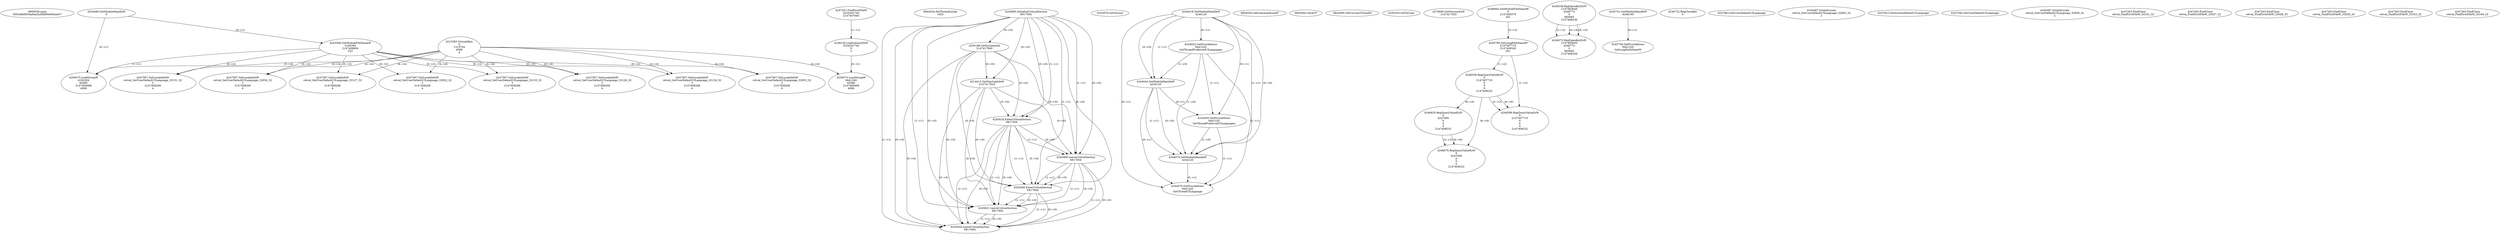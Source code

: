 // Global SCDG with merge call
digraph {
	0 [label="6850628.main
000cddb6834a9ea3a36fbf0e940aa9c7"]
	1 [label="4254480.GetModuleHandleW
0"]
	2 [label="6844434.SetThreadLocale
1024"]
	3 [label="4243965.InitializeCriticalSection
6917004"]
	4 [label="4243979.GetVersion
"]
	5 [label="4244018.GetModuleHandleW
4244120"]
	6 [label="4244024.GetProcAddress
9441320
GetThreadPreferredUILanguages"]
	5 -> 6 [label="(0-->1)"]
	7 [label="4244044.GetModuleHandleW
4244120"]
	5 -> 7 [label="(1-->1)"]
	5 -> 7 [label="(0-->0)"]
	6 -> 7 [label="(1-->0)"]
	8 [label="4244050.GetProcAddress
9441320
SetThreadPreferredUILanguages"]
	5 -> 8 [label="(0-->1)"]
	6 -> 8 [label="(1-->1)"]
	7 -> 8 [label="(0-->1)"]
	9 [label="4244070.GetModuleHandleW
4244120"]
	5 -> 9 [label="(1-->1)"]
	7 -> 9 [label="(1-->1)"]
	5 -> 9 [label="(0-->0)"]
	6 -> 9 [label="(1-->0)"]
	7 -> 9 [label="(0-->0)"]
	8 -> 9 [label="(1-->0)"]
	10 [label="4244076.GetProcAddress
9441320
GetThreadUILanguage"]
	5 -> 10 [label="(0-->1)"]
	6 -> 10 [label="(1-->1)"]
	7 -> 10 [label="(0-->1)"]
	8 -> 10 [label="(1-->1)"]
	9 -> 10 [label="(0-->1)"]
	11 [label="4250188.GetSystemInfo
2147417660"]
	3 -> 11 [label="(0-->0)"]
	12 [label="6844540.GetCommandLineW
"]
	13 [label="4214413.GetStartupInfoW
2147417624"]
	3 -> 13 [label="(0-->0)"]
	11 -> 13 [label="(0-->0)"]
	14 [label="6844560.GetACP
"]
	15 [label="6844580.GetCurrentThreadId
"]
	16 [label="4250204.GetVersion
"]
	17 [label="4276690.GetVersionExW
2147417420"]
	18 [label="4243306.GetModuleFileNameW
4194304
2147408904
522"]
	1 -> 18 [label="(0-->1)"]
	19 [label="4248064.GetModuleFileNameW
0
2147408370
261"]
	20 [label="4215383.VirtualAlloc
0
1310704
4096
4"]
	21 [label="4246338.RegOpenKeyExW
2147483649
4246772
0
983065
2147408236"]
	22 [label="4245741.GetModuleHandleW
4246160"]
	23 [label="4245758.GetProcAddress
9441320
GetLongPathNameW"]
	22 -> 23 [label="(0-->1)"]
	24 [label="4245785.GetLongPathNameW
2147407710
2147406542
261"]
	19 -> 24 [label="(3-->3)"]
	25 [label="4246556.RegQueryValueExW
0
2147407710
0
0
0
2147408232"]
	24 -> 25 [label="(1-->2)"]
	26 [label="4246635.RegQueryValueExW
0
4247000
0
0
0
2147408232"]
	25 -> 26 [label="(6-->6)"]
	27 [label="4246722.RegCloseKey
0"]
	28 [label="4247883.GetUserDefaultUILanguage
"]
	29 [label="4245418.EnterCriticalSection
6917004"]
	3 -> 29 [label="(1-->1)"]
	3 -> 29 [label="(0-->0)"]
	11 -> 29 [label="(0-->0)"]
	13 -> 29 [label="(0-->0)"]
	30 [label="4245469.LeaveCriticalSection
6917004"]
	3 -> 30 [label="(1-->1)"]
	29 -> 30 [label="(1-->1)"]
	3 -> 30 [label="(0-->0)"]
	11 -> 30 [label="(0-->0)"]
	13 -> 30 [label="(0-->0)"]
	29 -> 30 [label="(0-->0)"]
	31 [label="4245487.IsValidLocale
retval_GetUserDefaultUILanguage_32855_32
2"]
	32 [label="4245580.EnterCriticalSection
6917004"]
	3 -> 32 [label="(1-->1)"]
	29 -> 32 [label="(1-->1)"]
	30 -> 32 [label="(1-->1)"]
	3 -> 32 [label="(0-->0)"]
	11 -> 32 [label="(0-->0)"]
	13 -> 32 [label="(0-->0)"]
	29 -> 32 [label="(0-->0)"]
	30 -> 32 [label="(0-->0)"]
	33 [label="4245621.LeaveCriticalSection
6917004"]
	3 -> 33 [label="(1-->1)"]
	29 -> 33 [label="(1-->1)"]
	30 -> 33 [label="(1-->1)"]
	32 -> 33 [label="(1-->1)"]
	3 -> 33 [label="(0-->0)"]
	11 -> 33 [label="(0-->0)"]
	13 -> 33 [label="(0-->0)"]
	29 -> 33 [label="(0-->0)"]
	30 -> 33 [label="(0-->0)"]
	32 -> 33 [label="(0-->0)"]
	34 [label="4247923.GetSystemDefaultUILanguage
"]
	35 [label="4245454.LeaveCriticalSection
6917004"]
	3 -> 35 [label="(1-->1)"]
	29 -> 35 [label="(1-->1)"]
	30 -> 35 [label="(1-->1)"]
	32 -> 35 [label="(1-->1)"]
	33 -> 35 [label="(1-->1)"]
	3 -> 35 [label="(0-->0)"]
	11 -> 35 [label="(0-->0)"]
	13 -> 35 [label="(0-->0)"]
	29 -> 35 [label="(0-->0)"]
	30 -> 35 [label="(0-->0)"]
	32 -> 35 [label="(0-->0)"]
	33 -> 35 [label="(0-->0)"]
	36 [label="4247558.GetUserDefaultUILanguage
"]
	37 [label="4247567.GetLocaleInfoW
retval_GetUserDefaultUILanguage_33126_32
3
2147408268
4"]
	18 -> 37 [label="(0-->2)"]
	20 -> 37 [label="(4-->4)"]
	38 [label="4247247.FindFirstFileW
3224341740
2147407640"]
	39 [label="4250073.LoadStringW
4194304
65485
2147409468
4096"]
	1 -> 39 [label="(0-->1)"]
	18 -> 39 [label="(1-->1)"]
	20 -> 39 [label="(3-->4)"]
	40 [label="4245487.IsValidLocale
retval_GetUserDefaultUILanguage_32856_32
2"]
	41 [label="4247567.GetLocaleInfoW
retval_GetUserDefaultUILanguage_33127_32
3
2147408268
4"]
	18 -> 41 [label="(0-->2)"]
	20 -> 41 [label="(4-->4)"]
	42 [label="4246676.RegQueryValueExW
0
4247000
0
0
0
2147408232"]
	26 -> 42 [label="(2-->2)"]
	25 -> 42 [label="(6-->6)"]
	26 -> 42 [label="(6-->6)"]
	43 [label="4247567.GetLocaleInfoW
retval_GetUserDefaultUILanguage_33151_32
3
2147408268
4"]
	18 -> 43 [label="(0-->2)"]
	20 -> 43 [label="(4-->4)"]
	44 [label="4247263.FindClose
retval_FindFirstFileW_33161_32"]
	45 [label="4248145.LoadLibraryExW
3224341740
0
2"]
	38 -> 45 [label="(1-->1)"]
	46 [label="4250073.LoadStringW
9441340
65485
2147409468
4096"]
	45 -> 46 [label="(0-->1)"]
	20 -> 46 [label="(3-->4)"]
	47 [label="4247567.GetLocaleInfoW
retval_GetUserDefaultUILanguage_32952_32
3
2147408268
4"]
	18 -> 47 [label="(0-->2)"]
	20 -> 47 [label="(4-->4)"]
	48 [label="4247263.FindClose
retval_FindFirstFileW_33027_32"]
	49 [label="4247567.GetLocaleInfoW
retval_GetUserDefaultUILanguage_32953_32
3
2147408268
4"]
	18 -> 49 [label="(0-->2)"]
	20 -> 49 [label="(4-->4)"]
	50 [label="4247263.FindClose
retval_FindFirstFileW_33028_32"]
	51 [label="4246599.RegQueryValueExW
0
2147407710
0
0
0
2147408232"]
	24 -> 51 [label="(1-->2)"]
	25 -> 51 [label="(2-->2)"]
	25 -> 51 [label="(6-->6)"]
	52 [label="4247567.GetLocaleInfoW
retval_GetUserDefaultUILanguage_32954_32
3
2147408268
4"]
	18 -> 52 [label="(0-->2)"]
	20 -> 52 [label="(4-->4)"]
	53 [label="4247263.FindClose
retval_FindFirstFileW_33029_32"]
	54 [label="4246372.RegOpenKeyExW
2147483650
4246772
0
983065
2147408236"]
	21 -> 54 [label="(2-->2)"]
	21 -> 54 [label="(4-->4)"]
	21 -> 54 [label="(5-->5)"]
	55 [label="4247567.GetLocaleInfoW
retval_GetUserDefaultUILanguage_33153_32
3
2147408268
4"]
	18 -> 55 [label="(0-->2)"]
	20 -> 55 [label="(4-->4)"]
	56 [label="4247263.FindClose
retval_FindFirstFileW_33163_32"]
	57 [label="4247567.GetLocaleInfoW
retval_GetUserDefaultUILanguage_33154_32
3
2147408268
4"]
	18 -> 57 [label="(0-->2)"]
	20 -> 57 [label="(4-->4)"]
	58 [label="4247263.FindClose
retval_FindFirstFileW_33164_32"]
}
